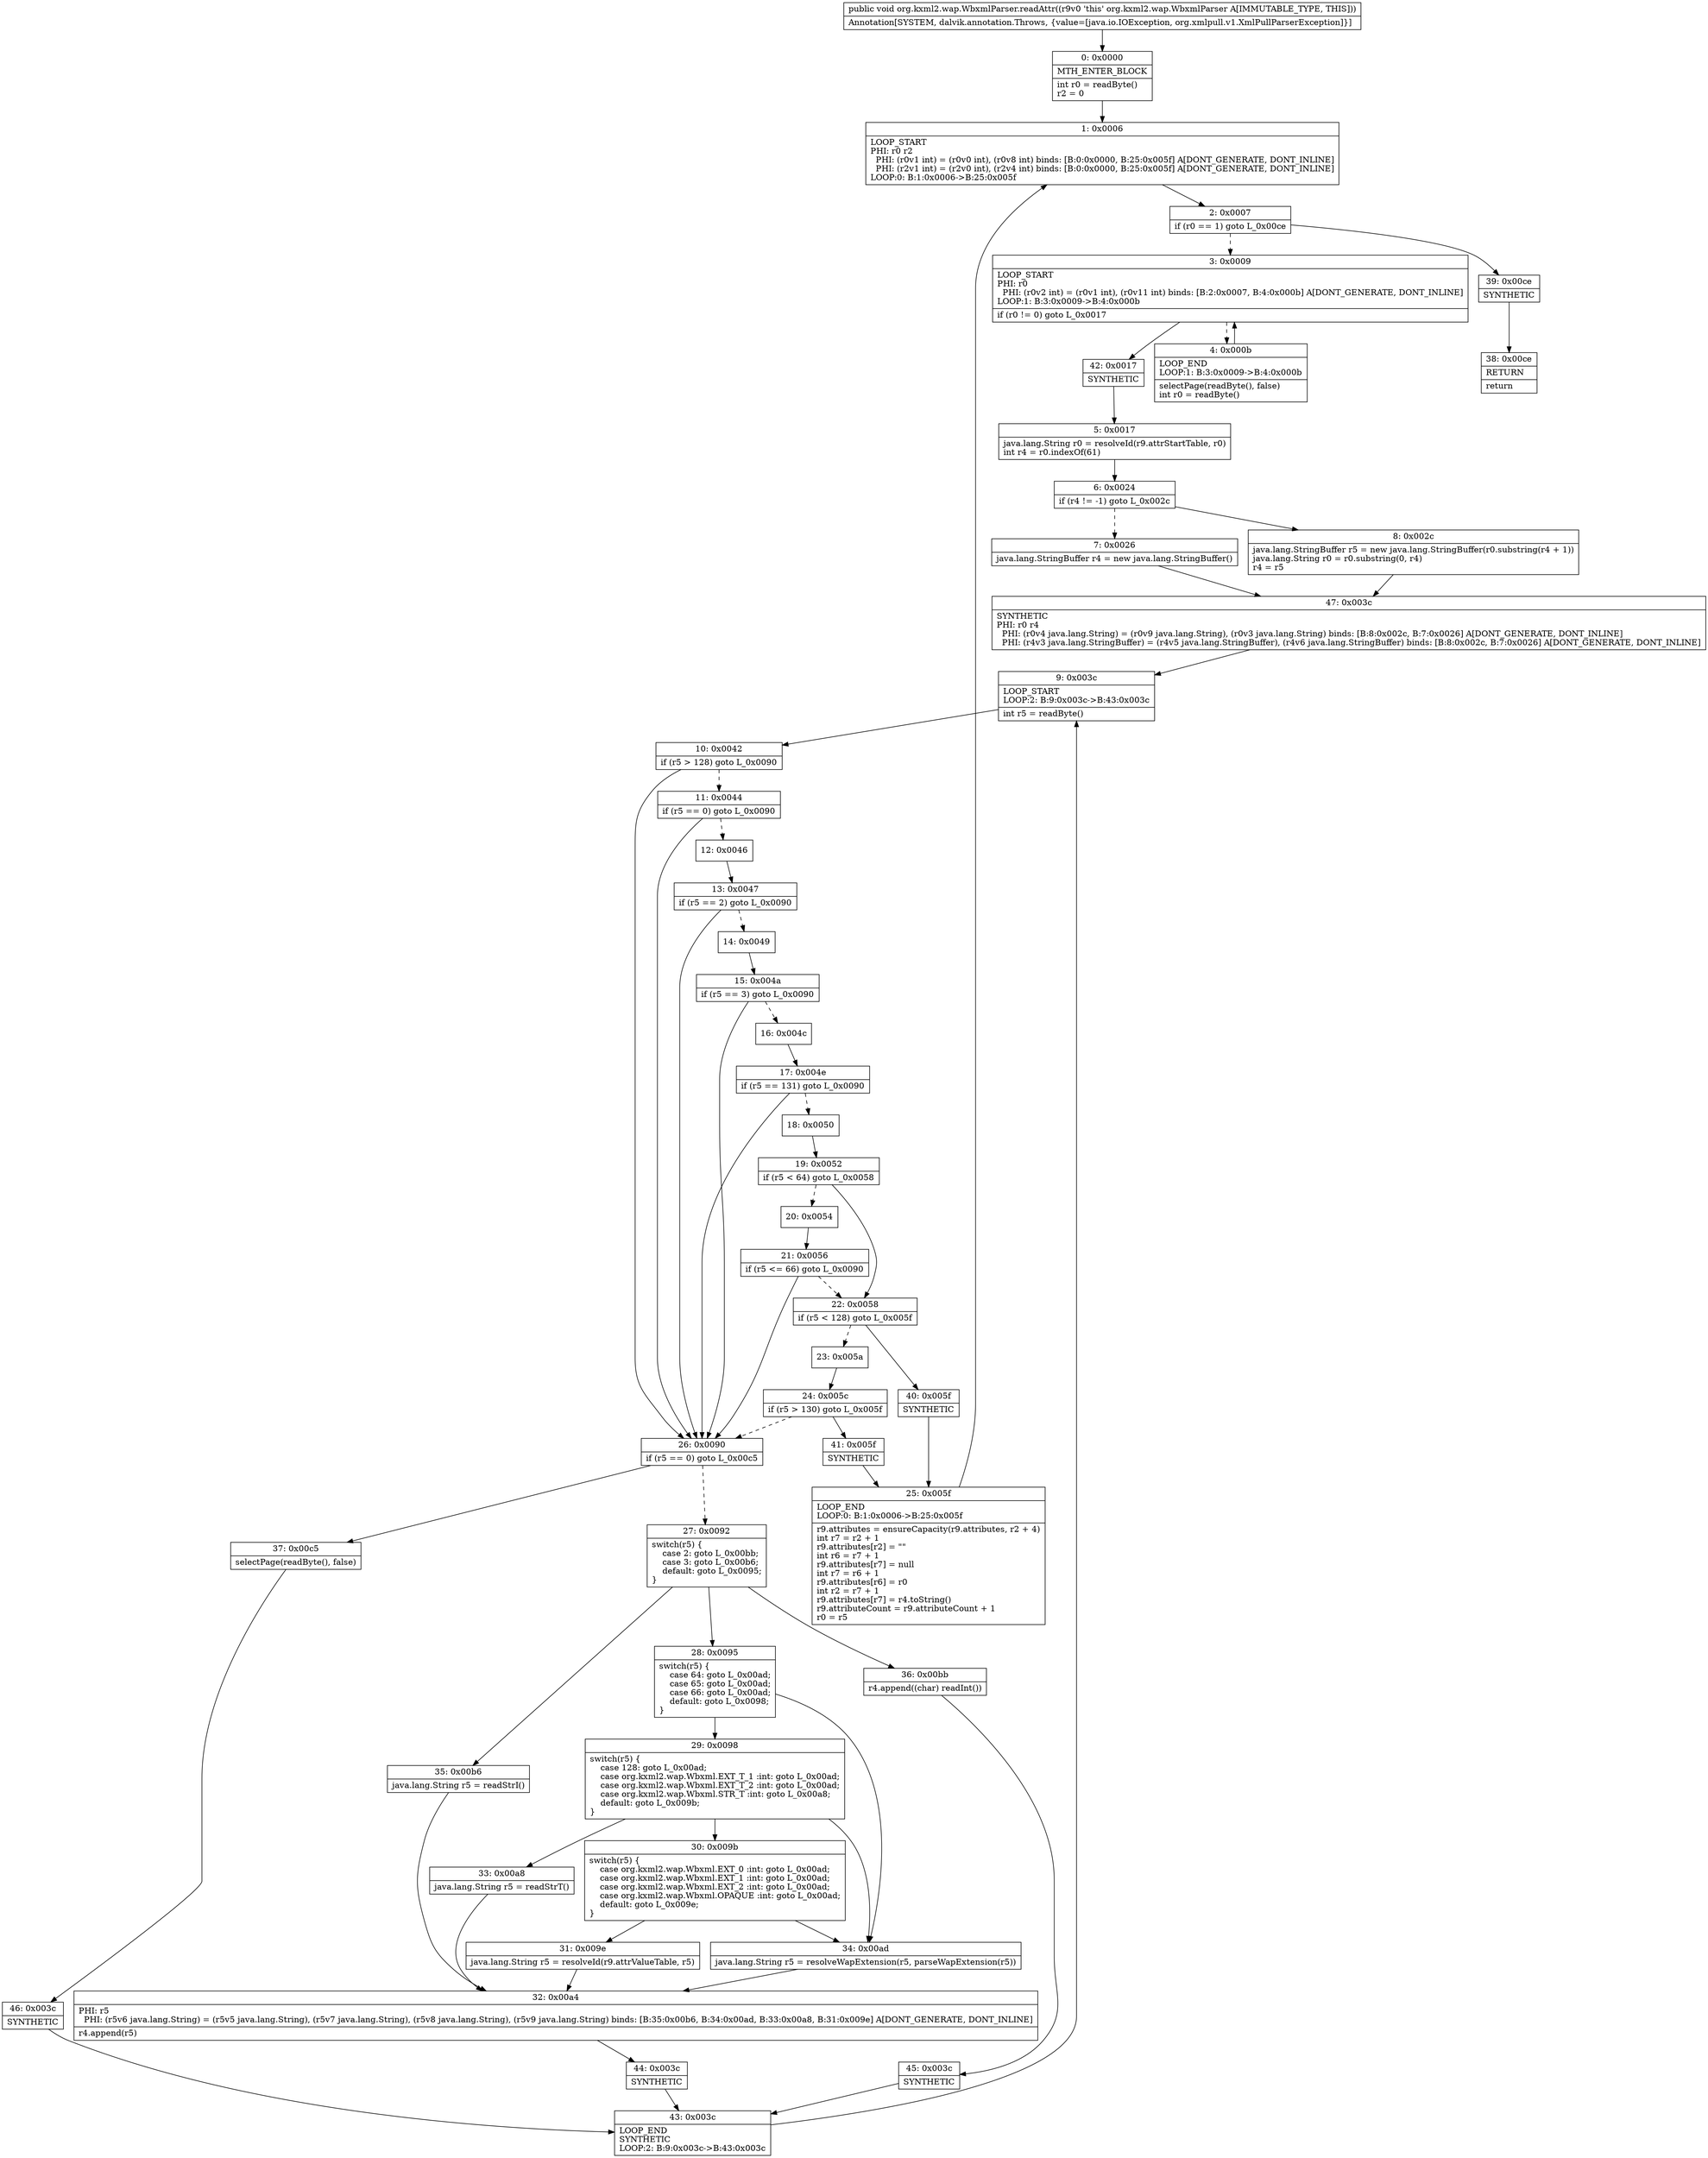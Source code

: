 digraph "CFG fororg.kxml2.wap.WbxmlParser.readAttr()V" {
Node_0 [shape=record,label="{0\:\ 0x0000|MTH_ENTER_BLOCK\l|int r0 = readByte()\lr2 = 0\l}"];
Node_1 [shape=record,label="{1\:\ 0x0006|LOOP_START\lPHI: r0 r2 \l  PHI: (r0v1 int) = (r0v0 int), (r0v8 int) binds: [B:0:0x0000, B:25:0x005f] A[DONT_GENERATE, DONT_INLINE]\l  PHI: (r2v1 int) = (r2v0 int), (r2v4 int) binds: [B:0:0x0000, B:25:0x005f] A[DONT_GENERATE, DONT_INLINE]\lLOOP:0: B:1:0x0006\-\>B:25:0x005f\l}"];
Node_2 [shape=record,label="{2\:\ 0x0007|if (r0 == 1) goto L_0x00ce\l}"];
Node_3 [shape=record,label="{3\:\ 0x0009|LOOP_START\lPHI: r0 \l  PHI: (r0v2 int) = (r0v1 int), (r0v11 int) binds: [B:2:0x0007, B:4:0x000b] A[DONT_GENERATE, DONT_INLINE]\lLOOP:1: B:3:0x0009\-\>B:4:0x000b\l|if (r0 != 0) goto L_0x0017\l}"];
Node_4 [shape=record,label="{4\:\ 0x000b|LOOP_END\lLOOP:1: B:3:0x0009\-\>B:4:0x000b\l|selectPage(readByte(), false)\lint r0 = readByte()\l}"];
Node_5 [shape=record,label="{5\:\ 0x0017|java.lang.String r0 = resolveId(r9.attrStartTable, r0)\lint r4 = r0.indexOf(61)\l}"];
Node_6 [shape=record,label="{6\:\ 0x0024|if (r4 != \-1) goto L_0x002c\l}"];
Node_7 [shape=record,label="{7\:\ 0x0026|java.lang.StringBuffer r4 = new java.lang.StringBuffer()\l}"];
Node_8 [shape=record,label="{8\:\ 0x002c|java.lang.StringBuffer r5 = new java.lang.StringBuffer(r0.substring(r4 + 1))\ljava.lang.String r0 = r0.substring(0, r4)\lr4 = r5\l}"];
Node_9 [shape=record,label="{9\:\ 0x003c|LOOP_START\lLOOP:2: B:9:0x003c\-\>B:43:0x003c\l|int r5 = readByte()\l}"];
Node_10 [shape=record,label="{10\:\ 0x0042|if (r5 \> 128) goto L_0x0090\l}"];
Node_11 [shape=record,label="{11\:\ 0x0044|if (r5 == 0) goto L_0x0090\l}"];
Node_12 [shape=record,label="{12\:\ 0x0046}"];
Node_13 [shape=record,label="{13\:\ 0x0047|if (r5 == 2) goto L_0x0090\l}"];
Node_14 [shape=record,label="{14\:\ 0x0049}"];
Node_15 [shape=record,label="{15\:\ 0x004a|if (r5 == 3) goto L_0x0090\l}"];
Node_16 [shape=record,label="{16\:\ 0x004c}"];
Node_17 [shape=record,label="{17\:\ 0x004e|if (r5 == 131) goto L_0x0090\l}"];
Node_18 [shape=record,label="{18\:\ 0x0050}"];
Node_19 [shape=record,label="{19\:\ 0x0052|if (r5 \< 64) goto L_0x0058\l}"];
Node_20 [shape=record,label="{20\:\ 0x0054}"];
Node_21 [shape=record,label="{21\:\ 0x0056|if (r5 \<= 66) goto L_0x0090\l}"];
Node_22 [shape=record,label="{22\:\ 0x0058|if (r5 \< 128) goto L_0x005f\l}"];
Node_23 [shape=record,label="{23\:\ 0x005a}"];
Node_24 [shape=record,label="{24\:\ 0x005c|if (r5 \> 130) goto L_0x005f\l}"];
Node_25 [shape=record,label="{25\:\ 0x005f|LOOP_END\lLOOP:0: B:1:0x0006\-\>B:25:0x005f\l|r9.attributes = ensureCapacity(r9.attributes, r2 + 4)\lint r7 = r2 + 1\lr9.attributes[r2] = \"\"\lint r6 = r7 + 1\lr9.attributes[r7] = null\lint r7 = r6 + 1\lr9.attributes[r6] = r0\lint r2 = r7 + 1\lr9.attributes[r7] = r4.toString()\lr9.attributeCount = r9.attributeCount + 1\lr0 = r5\l}"];
Node_26 [shape=record,label="{26\:\ 0x0090|if (r5 == 0) goto L_0x00c5\l}"];
Node_27 [shape=record,label="{27\:\ 0x0092|switch(r5) \{\l    case 2: goto L_0x00bb;\l    case 3: goto L_0x00b6;\l    default: goto L_0x0095;\l\}\l}"];
Node_28 [shape=record,label="{28\:\ 0x0095|switch(r5) \{\l    case 64: goto L_0x00ad;\l    case 65: goto L_0x00ad;\l    case 66: goto L_0x00ad;\l    default: goto L_0x0098;\l\}\l}"];
Node_29 [shape=record,label="{29\:\ 0x0098|switch(r5) \{\l    case 128: goto L_0x00ad;\l    case org.kxml2.wap.Wbxml.EXT_T_1 :int: goto L_0x00ad;\l    case org.kxml2.wap.Wbxml.EXT_T_2 :int: goto L_0x00ad;\l    case org.kxml2.wap.Wbxml.STR_T :int: goto L_0x00a8;\l    default: goto L_0x009b;\l\}\l}"];
Node_30 [shape=record,label="{30\:\ 0x009b|switch(r5) \{\l    case org.kxml2.wap.Wbxml.EXT_0 :int: goto L_0x00ad;\l    case org.kxml2.wap.Wbxml.EXT_1 :int: goto L_0x00ad;\l    case org.kxml2.wap.Wbxml.EXT_2 :int: goto L_0x00ad;\l    case org.kxml2.wap.Wbxml.OPAQUE :int: goto L_0x00ad;\l    default: goto L_0x009e;\l\}\l}"];
Node_31 [shape=record,label="{31\:\ 0x009e|java.lang.String r5 = resolveId(r9.attrValueTable, r5)\l}"];
Node_32 [shape=record,label="{32\:\ 0x00a4|PHI: r5 \l  PHI: (r5v6 java.lang.String) = (r5v5 java.lang.String), (r5v7 java.lang.String), (r5v8 java.lang.String), (r5v9 java.lang.String) binds: [B:35:0x00b6, B:34:0x00ad, B:33:0x00a8, B:31:0x009e] A[DONT_GENERATE, DONT_INLINE]\l|r4.append(r5)\l}"];
Node_33 [shape=record,label="{33\:\ 0x00a8|java.lang.String r5 = readStrT()\l}"];
Node_34 [shape=record,label="{34\:\ 0x00ad|java.lang.String r5 = resolveWapExtension(r5, parseWapExtension(r5))\l}"];
Node_35 [shape=record,label="{35\:\ 0x00b6|java.lang.String r5 = readStrI()\l}"];
Node_36 [shape=record,label="{36\:\ 0x00bb|r4.append((char) readInt())\l}"];
Node_37 [shape=record,label="{37\:\ 0x00c5|selectPage(readByte(), false)\l}"];
Node_38 [shape=record,label="{38\:\ 0x00ce|RETURN\l|return\l}"];
Node_39 [shape=record,label="{39\:\ 0x00ce|SYNTHETIC\l}"];
Node_40 [shape=record,label="{40\:\ 0x005f|SYNTHETIC\l}"];
Node_41 [shape=record,label="{41\:\ 0x005f|SYNTHETIC\l}"];
Node_42 [shape=record,label="{42\:\ 0x0017|SYNTHETIC\l}"];
Node_43 [shape=record,label="{43\:\ 0x003c|LOOP_END\lSYNTHETIC\lLOOP:2: B:9:0x003c\-\>B:43:0x003c\l}"];
Node_44 [shape=record,label="{44\:\ 0x003c|SYNTHETIC\l}"];
Node_45 [shape=record,label="{45\:\ 0x003c|SYNTHETIC\l}"];
Node_46 [shape=record,label="{46\:\ 0x003c|SYNTHETIC\l}"];
Node_47 [shape=record,label="{47\:\ 0x003c|SYNTHETIC\lPHI: r0 r4 \l  PHI: (r0v4 java.lang.String) = (r0v9 java.lang.String), (r0v3 java.lang.String) binds: [B:8:0x002c, B:7:0x0026] A[DONT_GENERATE, DONT_INLINE]\l  PHI: (r4v3 java.lang.StringBuffer) = (r4v5 java.lang.StringBuffer), (r4v6 java.lang.StringBuffer) binds: [B:8:0x002c, B:7:0x0026] A[DONT_GENERATE, DONT_INLINE]\l}"];
MethodNode[shape=record,label="{public void org.kxml2.wap.WbxmlParser.readAttr((r9v0 'this' org.kxml2.wap.WbxmlParser A[IMMUTABLE_TYPE, THIS]))  | Annotation[SYSTEM, dalvik.annotation.Throws, \{value=[java.io.IOException, org.xmlpull.v1.XmlPullParserException]\}]\l}"];
MethodNode -> Node_0;
Node_0 -> Node_1;
Node_1 -> Node_2;
Node_2 -> Node_3[style=dashed];
Node_2 -> Node_39;
Node_3 -> Node_4[style=dashed];
Node_3 -> Node_42;
Node_4 -> Node_3;
Node_5 -> Node_6;
Node_6 -> Node_7[style=dashed];
Node_6 -> Node_8;
Node_7 -> Node_47;
Node_8 -> Node_47;
Node_9 -> Node_10;
Node_10 -> Node_11[style=dashed];
Node_10 -> Node_26;
Node_11 -> Node_12[style=dashed];
Node_11 -> Node_26;
Node_12 -> Node_13;
Node_13 -> Node_14[style=dashed];
Node_13 -> Node_26;
Node_14 -> Node_15;
Node_15 -> Node_16[style=dashed];
Node_15 -> Node_26;
Node_16 -> Node_17;
Node_17 -> Node_18[style=dashed];
Node_17 -> Node_26;
Node_18 -> Node_19;
Node_19 -> Node_20[style=dashed];
Node_19 -> Node_22;
Node_20 -> Node_21;
Node_21 -> Node_22[style=dashed];
Node_21 -> Node_26;
Node_22 -> Node_23[style=dashed];
Node_22 -> Node_40;
Node_23 -> Node_24;
Node_24 -> Node_26[style=dashed];
Node_24 -> Node_41;
Node_25 -> Node_1;
Node_26 -> Node_27[style=dashed];
Node_26 -> Node_37;
Node_27 -> Node_28;
Node_27 -> Node_35;
Node_27 -> Node_36;
Node_28 -> Node_29;
Node_28 -> Node_34;
Node_29 -> Node_30;
Node_29 -> Node_33;
Node_29 -> Node_34;
Node_30 -> Node_31;
Node_30 -> Node_34;
Node_31 -> Node_32;
Node_32 -> Node_44;
Node_33 -> Node_32;
Node_34 -> Node_32;
Node_35 -> Node_32;
Node_36 -> Node_45;
Node_37 -> Node_46;
Node_39 -> Node_38;
Node_40 -> Node_25;
Node_41 -> Node_25;
Node_42 -> Node_5;
Node_43 -> Node_9;
Node_44 -> Node_43;
Node_45 -> Node_43;
Node_46 -> Node_43;
Node_47 -> Node_9;
}

